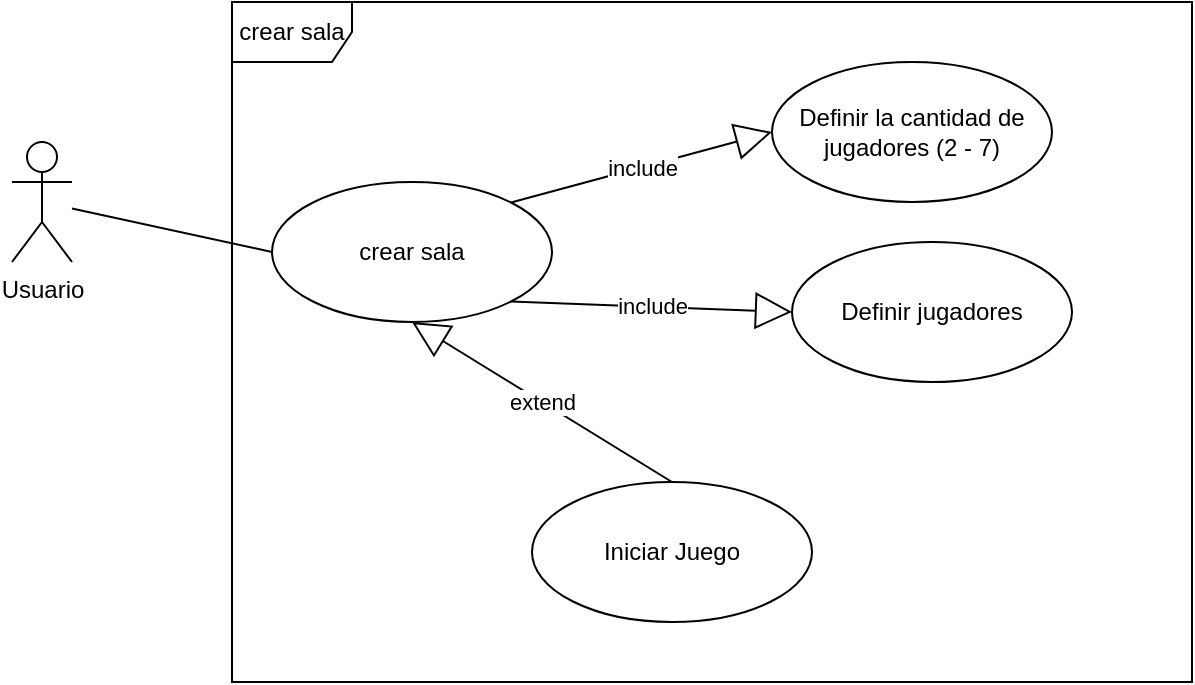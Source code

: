 <mxfile version="28.0.7">
  <diagram name="Página-1" id="DZTbEUajjZjeqsAAwO0T">
    <mxGraphModel dx="1015" dy="1138" grid="1" gridSize="10" guides="1" tooltips="1" connect="1" arrows="1" fold="1" page="1" pageScale="1" pageWidth="827" pageHeight="1169" math="0" shadow="0">
      <root>
        <mxCell id="0" />
        <mxCell id="1" parent="0" />
        <mxCell id="7Mjhgnixy8Q8bsNqLEjv-1" value="Usuario" style="shape=umlActor;verticalLabelPosition=bottom;verticalAlign=top;html=1;" parent="1" vertex="1">
          <mxGeometry x="120" y="220" width="30" height="60" as="geometry" />
        </mxCell>
        <mxCell id="7Mjhgnixy8Q8bsNqLEjv-2" value="crear sala" style="ellipse;whiteSpace=wrap;html=1;" parent="1" vertex="1">
          <mxGeometry x="250" y="240" width="140" height="70" as="geometry" />
        </mxCell>
        <mxCell id="7Mjhgnixy8Q8bsNqLEjv-3" value="crear sala" style="shape=umlFrame;whiteSpace=wrap;html=1;pointerEvents=0;" parent="1" vertex="1">
          <mxGeometry x="230" y="150" width="480" height="340" as="geometry" />
        </mxCell>
        <mxCell id="7Mjhgnixy8Q8bsNqLEjv-5" value="" style="endArrow=none;html=1;rounded=0;entryX=0;entryY=0.5;entryDx=0;entryDy=0;" parent="1" source="7Mjhgnixy8Q8bsNqLEjv-1" target="7Mjhgnixy8Q8bsNqLEjv-2" edge="1">
          <mxGeometry width="50" height="50" relative="1" as="geometry">
            <mxPoint x="120" y="580" as="sourcePoint" />
            <mxPoint x="170" y="530" as="targetPoint" />
          </mxGeometry>
        </mxCell>
        <mxCell id="7Mjhgnixy8Q8bsNqLEjv-6" value="Definir la cantidad de jugadores (2 - 7)" style="ellipse;whiteSpace=wrap;html=1;" parent="1" vertex="1">
          <mxGeometry x="500" y="180" width="140" height="70" as="geometry" />
        </mxCell>
        <mxCell id="7Mjhgnixy8Q8bsNqLEjv-7" value="include" style="endArrow=block;endSize=16;endFill=0;html=1;rounded=0;exitX=1;exitY=0;exitDx=0;exitDy=0;entryX=0;entryY=0.5;entryDx=0;entryDy=0;" parent="1" source="7Mjhgnixy8Q8bsNqLEjv-2" target="7Mjhgnixy8Q8bsNqLEjv-6" edge="1">
          <mxGeometry width="160" relative="1" as="geometry">
            <mxPoint x="370" y="440" as="sourcePoint" />
            <mxPoint x="530" y="440" as="targetPoint" />
          </mxGeometry>
        </mxCell>
        <mxCell id="7Mjhgnixy8Q8bsNqLEjv-8" value="Definir jugadores" style="ellipse;whiteSpace=wrap;html=1;" parent="1" vertex="1">
          <mxGeometry x="510" y="270" width="140" height="70" as="geometry" />
        </mxCell>
        <mxCell id="7Mjhgnixy8Q8bsNqLEjv-9" value="include" style="endArrow=block;endSize=16;endFill=0;html=1;rounded=0;exitX=1;exitY=1;exitDx=0;exitDy=0;entryX=0;entryY=0.5;entryDx=0;entryDy=0;" parent="1" source="7Mjhgnixy8Q8bsNqLEjv-2" target="7Mjhgnixy8Q8bsNqLEjv-8" edge="1">
          <mxGeometry width="160" relative="1" as="geometry">
            <mxPoint x="730" y="250" as="sourcePoint" />
            <mxPoint x="840" y="250" as="targetPoint" />
          </mxGeometry>
        </mxCell>
        <mxCell id="7Mjhgnixy8Q8bsNqLEjv-10" value="Iniciar Juego" style="ellipse;whiteSpace=wrap;html=1;" parent="1" vertex="1">
          <mxGeometry x="380" y="390" width="140" height="70" as="geometry" />
        </mxCell>
        <mxCell id="7Mjhgnixy8Q8bsNqLEjv-11" value="extend" style="endArrow=block;endSize=16;endFill=0;html=1;rounded=0;exitX=0.5;exitY=0;exitDx=0;exitDy=0;entryX=0.5;entryY=1;entryDx=0;entryDy=0;" parent="1" source="7Mjhgnixy8Q8bsNqLEjv-10" target="7Mjhgnixy8Q8bsNqLEjv-2" edge="1">
          <mxGeometry width="160" relative="1" as="geometry">
            <mxPoint x="413" y="430" as="sourcePoint" />
            <mxPoint x="413" y="520" as="targetPoint" />
          </mxGeometry>
        </mxCell>
      </root>
    </mxGraphModel>
  </diagram>
</mxfile>
